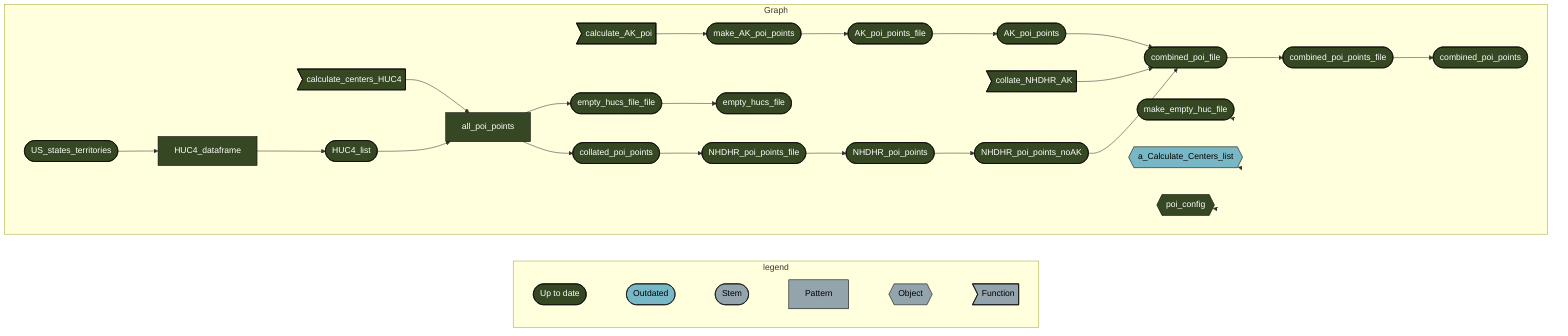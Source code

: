 graph LR
  subgraph legend
    direction LR
    x7420bd9270f8d27d([""Up to date""]):::uptodate --- x0a52b03877696646([""Outdated""]):::outdated
    x0a52b03877696646([""Outdated""]):::outdated --- xbf4603d6c2c2ad6b([""Stem""]):::none
    xbf4603d6c2c2ad6b([""Stem""]):::none --- x70a5fa6bea6f298d[""Pattern""]:::none
    x70a5fa6bea6f298d[""Pattern""]:::none --- x5bffbffeae195fc9{{""Object""}}:::none
    x5bffbffeae195fc9{{""Object""}}:::none --- xf0bce276fe2b9d3e>""Function""]:::none
  end
  subgraph Graph
    direction LR
    x0e80a0b3aa63f1e9(["collated_poi_points"]):::uptodate --> x374d007457c599ab(["NHDHR_poi_points_file"]):::uptodate
    x374d007457c599ab(["NHDHR_poi_points_file"]):::uptodate --> x7c30997b2dacad3c(["NHDHR_poi_points"]):::uptodate
    x7c30997b2dacad3c(["NHDHR_poi_points"]):::uptodate --> xa686a3a91e8f4a73(["NHDHR_poi_points_noAK"]):::uptodate
    x2c0456c7217116f1>"calculate_centers_HUC4"]:::uptodate --> xf47f79c35e045110["all_poi_points"]:::uptodate
    xd288ec88382fd531(["HUC4_list"]):::uptodate --> xf47f79c35e045110["all_poi_points"]:::uptodate
    x4b49df1faec88974(["US_states_territories"]):::uptodate --> x563e63e40cc2048a["HUC4_dataframe"]:::uptodate
    x563e63e40cc2048a["HUC4_dataframe"]:::uptodate --> xd288ec88382fd531(["HUC4_list"]):::uptodate
    x5782ee7b5f1f3a55(["empty_hucs_file_file"]):::uptodate --> x36cc737b097c7596(["empty_hucs_file"]):::uptodate
    x8523d1b0728d44d8(["combined_poi_file"]):::uptodate --> x666819ed6cb97b5b(["combined_poi_points_file"]):::uptodate
    xf47f79c35e045110["all_poi_points"]:::uptodate --> x0e80a0b3aa63f1e9(["collated_poi_points"]):::uptodate
    x1e45a41c07a3238d(["AK_poi_points_file"]):::uptodate --> x94ec576089d222c0(["AK_poi_points"]):::uptodate
    x8990c636ae27413a(["make_AK_poi_points"]):::uptodate --> x1e45a41c07a3238d(["AK_poi_points_file"]):::uptodate
    xc512100d57791085>"calculate_AK_poi"]:::uptodate --> x8990c636ae27413a(["make_AK_poi_points"]):::uptodate
    x94ec576089d222c0(["AK_poi_points"]):::uptodate --> x8523d1b0728d44d8(["combined_poi_file"]):::uptodate
    xf20d47e4fd13ba22>"collate_NHDHR_AK"]:::uptodate --> x8523d1b0728d44d8(["combined_poi_file"]):::uptodate
    xa686a3a91e8f4a73(["NHDHR_poi_points_noAK"]):::uptodate --> x8523d1b0728d44d8(["combined_poi_file"]):::uptodate
    xf47f79c35e045110["all_poi_points"]:::uptodate --> x5782ee7b5f1f3a55(["empty_hucs_file_file"]):::uptodate
    x666819ed6cb97b5b(["combined_poi_points_file"]):::uptodate --> xb7c2e4e3c478a530(["combined_poi_points"]):::uptodate
    x992c5ff226ae9b16(["make_empty_huc_file"]):::uptodate --> x992c5ff226ae9b16(["make_empty_huc_file"]):::uptodate
    x63a44b4091e88968{{"a_Calculate_Centers_list"}}:::outdated --> x63a44b4091e88968{{"a_Calculate_Centers_list"}}:::outdated
    x2d2227879ad72a9d{{"poi_config"}}:::uptodate --> x2d2227879ad72a9d{{"poi_config"}}:::uptodate
  end
  classDef uptodate stroke:#000000,color:#ffffff,fill:#354823;
  classDef outdated stroke:#000000,color:#000000,fill:#78B7C5;
  classDef none stroke:#000000,color:#000000,fill:#94a4ac;
  linkStyle 0 stroke-width:0px;
  linkStyle 1 stroke-width:0px;
  linkStyle 2 stroke-width:0px;
  linkStyle 3 stroke-width:0px;
  linkStyle 4 stroke-width:0px;
  linkStyle 23 stroke-width:0px;
  linkStyle 24 stroke-width:0px;
  linkStyle 25 stroke-width:0px;